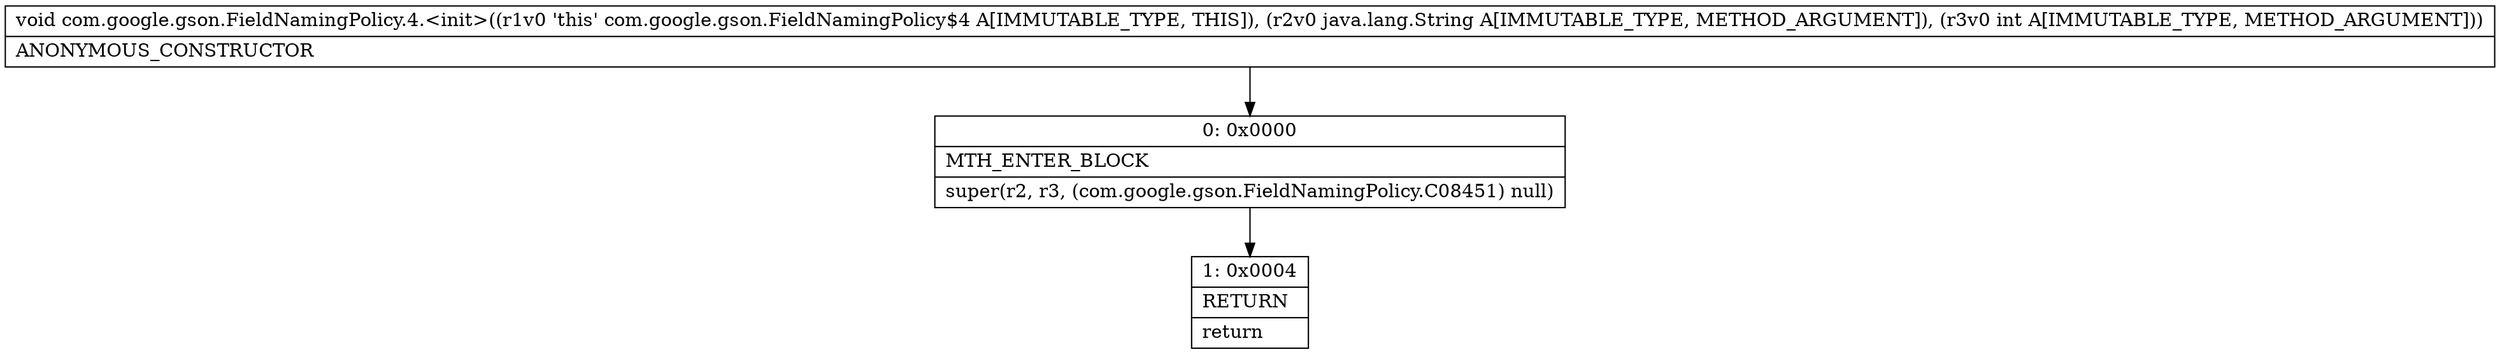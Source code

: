 digraph "CFG forcom.google.gson.FieldNamingPolicy.4.\<init\>(Ljava\/lang\/String;I)V" {
Node_0 [shape=record,label="{0\:\ 0x0000|MTH_ENTER_BLOCK\l|super(r2, r3, (com.google.gson.FieldNamingPolicy.C08451) null)\l}"];
Node_1 [shape=record,label="{1\:\ 0x0004|RETURN\l|return\l}"];
MethodNode[shape=record,label="{void com.google.gson.FieldNamingPolicy.4.\<init\>((r1v0 'this' com.google.gson.FieldNamingPolicy$4 A[IMMUTABLE_TYPE, THIS]), (r2v0 java.lang.String A[IMMUTABLE_TYPE, METHOD_ARGUMENT]), (r3v0 int A[IMMUTABLE_TYPE, METHOD_ARGUMENT]))  | ANONYMOUS_CONSTRUCTOR\l}"];
MethodNode -> Node_0;
Node_0 -> Node_1;
}

